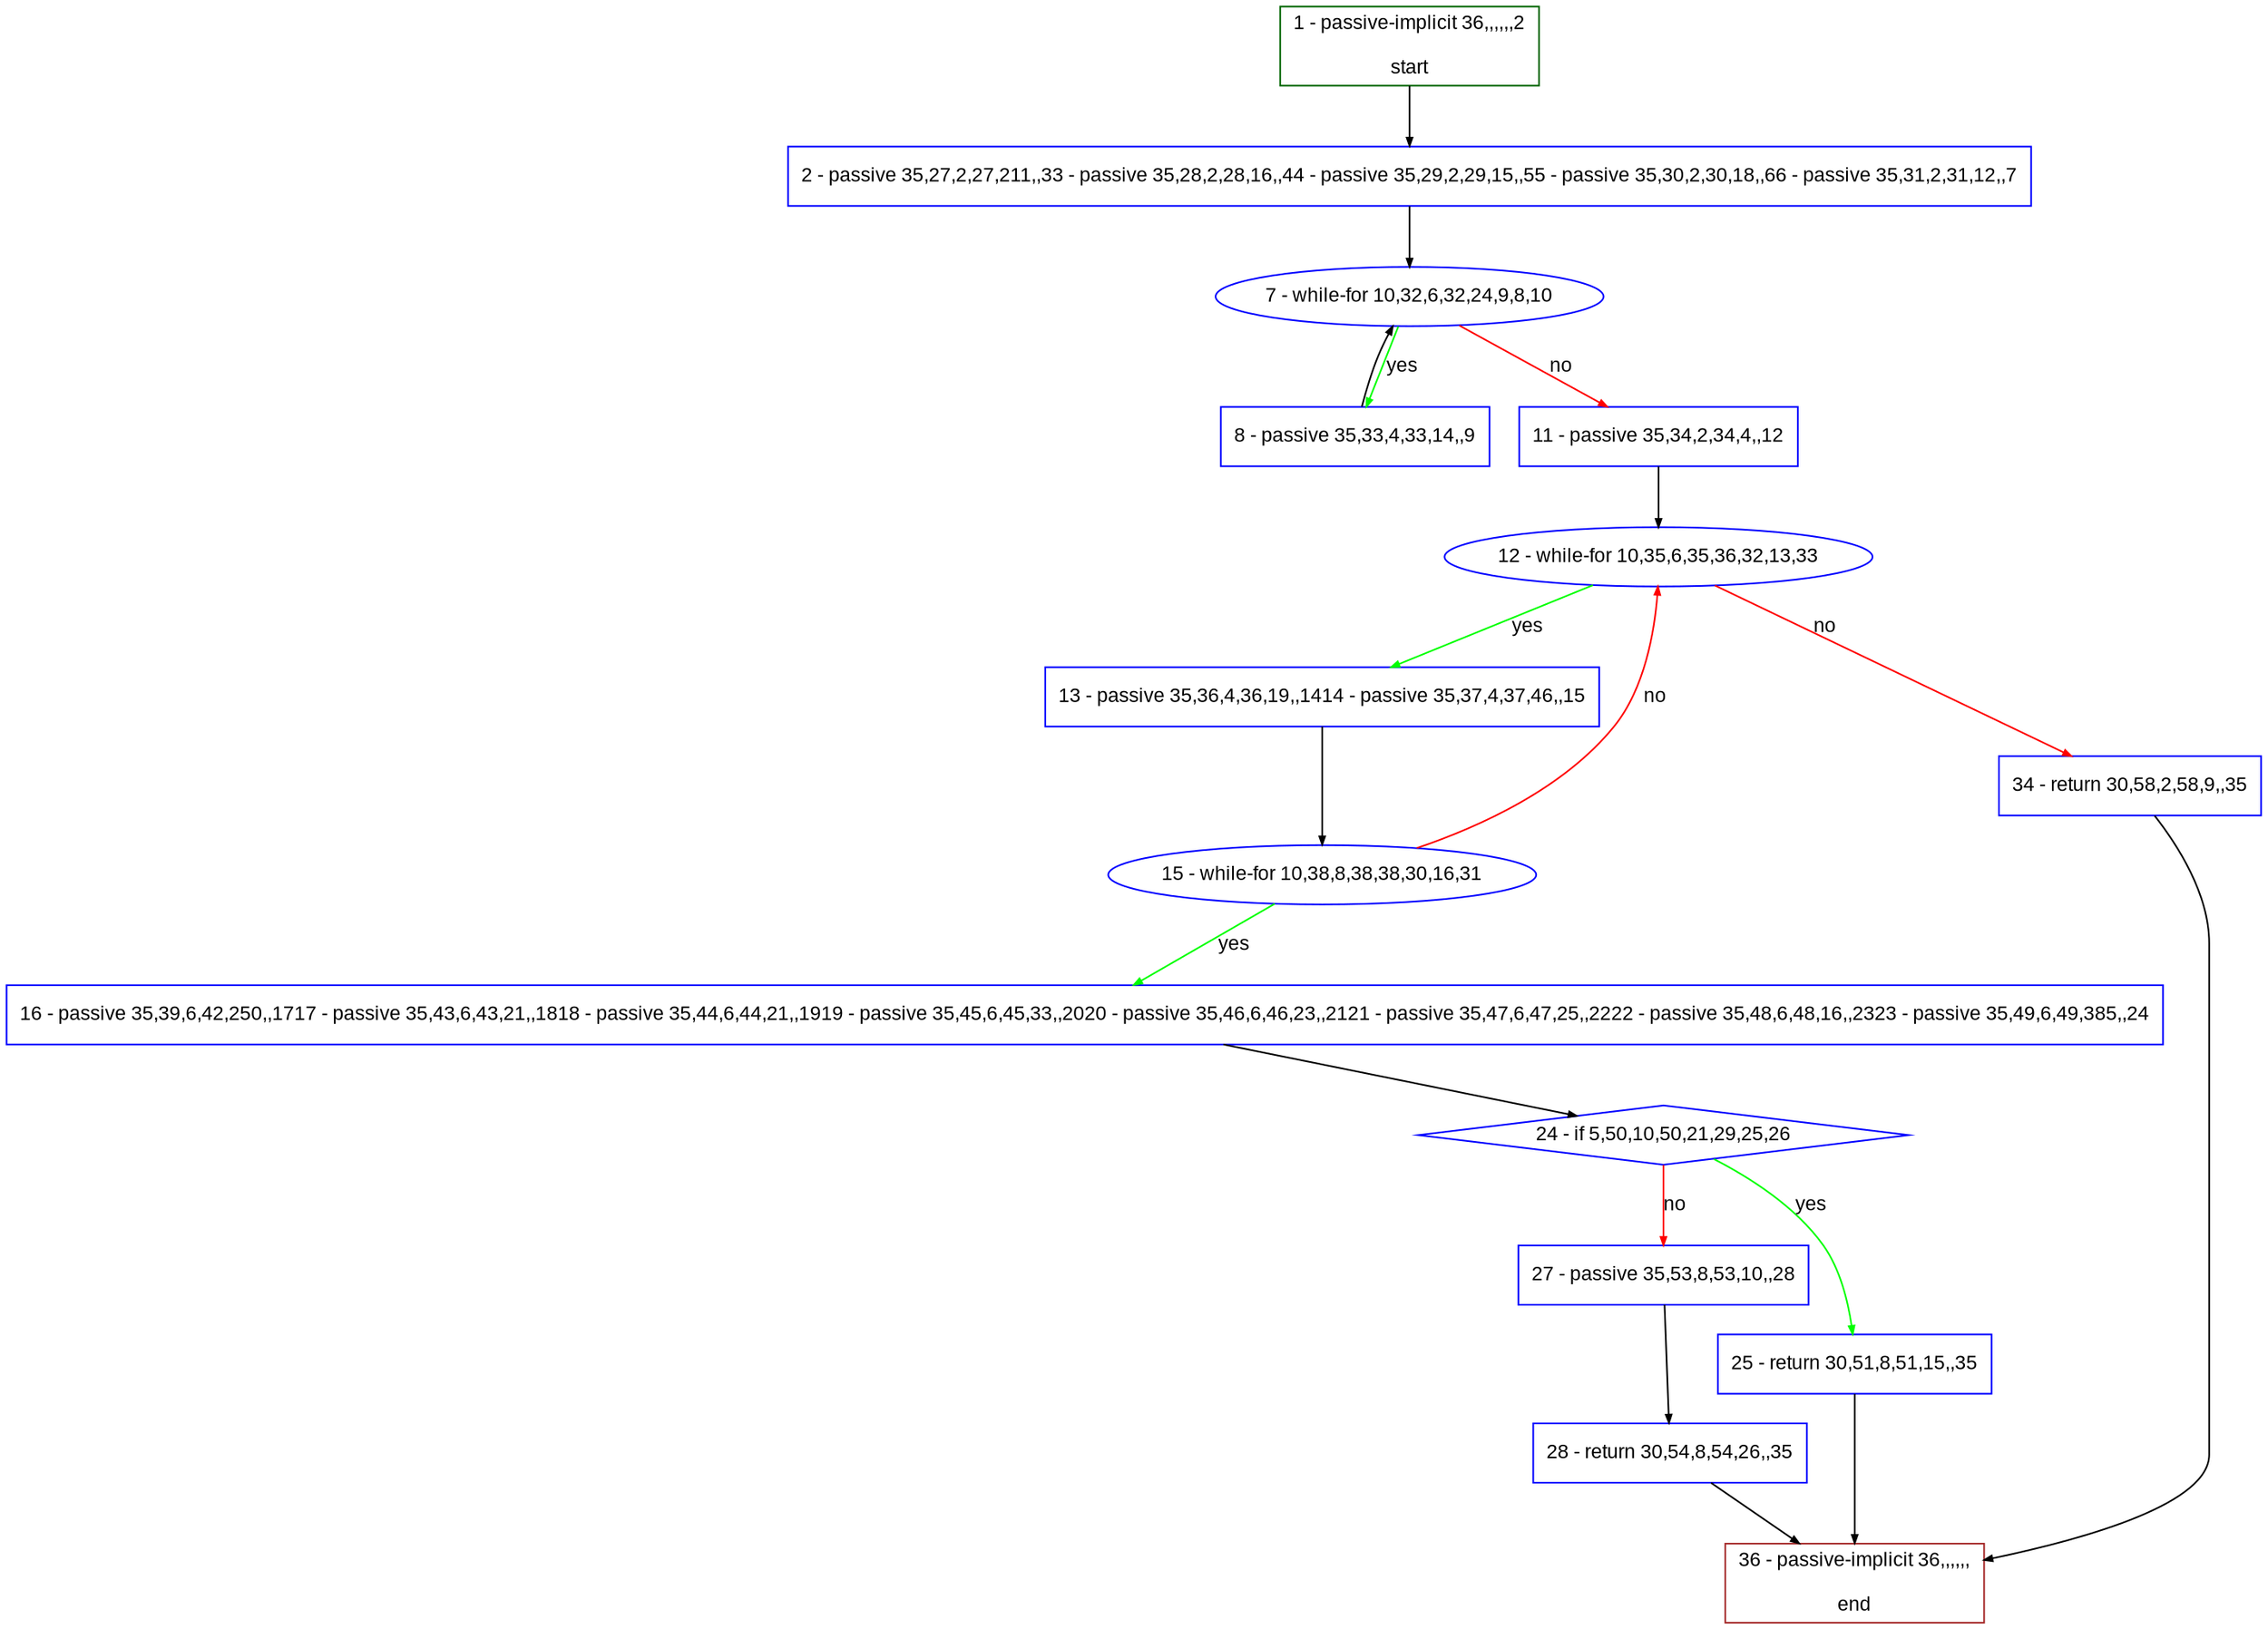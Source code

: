 digraph "" {
  graph [pack="true", label="", fontsize="12", packmode="clust", fontname="Arial", fillcolor="#FFFFCC", bgcolor="white", style="rounded,filled", compound="true"];
  node [node_initialized="no", label="", color="grey", fontsize="12", fillcolor="white", fontname="Arial", style="filled", shape="rectangle", compound="true", fixedsize="false"];
  edge [fontcolor="black", arrowhead="normal", arrowtail="none", arrowsize="0.5", ltail="", label="", color="black", fontsize="12", lhead="", fontname="Arial", dir="forward", compound="true"];
  __N1 [label="2 - passive 35,27,2,27,211,,33 - passive 35,28,2,28,16,,44 - passive 35,29,2,29,15,,55 - passive 35,30,2,30,18,,66 - passive 35,31,2,31,12,,7", color="#0000ff", fillcolor="#ffffff", style="filled", shape="box"];
  __N2 [label="1 - passive-implicit 36,,,,,,2\n\nstart", color="#006400", fillcolor="#ffffff", style="filled", shape="box"];
  __N3 [label="7 - while-for 10,32,6,32,24,9,8,10", color="#0000ff", fillcolor="#ffffff", style="filled", shape="oval"];
  __N4 [label="8 - passive 35,33,4,33,14,,9", color="#0000ff", fillcolor="#ffffff", style="filled", shape="box"];
  __N5 [label="11 - passive 35,34,2,34,4,,12", color="#0000ff", fillcolor="#ffffff", style="filled", shape="box"];
  __N6 [label="12 - while-for 10,35,6,35,36,32,13,33", color="#0000ff", fillcolor="#ffffff", style="filled", shape="oval"];
  __N7 [label="13 - passive 35,36,4,36,19,,1414 - passive 35,37,4,37,46,,15", color="#0000ff", fillcolor="#ffffff", style="filled", shape="box"];
  __N8 [label="34 - return 30,58,2,58,9,,35", color="#0000ff", fillcolor="#ffffff", style="filled", shape="box"];
  __N9 [label="15 - while-for 10,38,8,38,38,30,16,31", color="#0000ff", fillcolor="#ffffff", style="filled", shape="oval"];
  __N10 [label="16 - passive 35,39,6,42,250,,1717 - passive 35,43,6,43,21,,1818 - passive 35,44,6,44,21,,1919 - passive 35,45,6,45,33,,2020 - passive 35,46,6,46,23,,2121 - passive 35,47,6,47,25,,2222 - passive 35,48,6,48,16,,2323 - passive 35,49,6,49,385,,24", color="#0000ff", fillcolor="#ffffff", style="filled", shape="box"];
  __N11 [label="24 - if 5,50,10,50,21,29,25,26", color="#0000ff", fillcolor="#ffffff", style="filled", shape="diamond"];
  __N12 [label="25 - return 30,51,8,51,15,,35", color="#0000ff", fillcolor="#ffffff", style="filled", shape="box"];
  __N13 [label="27 - passive 35,53,8,53,10,,28", color="#0000ff", fillcolor="#ffffff", style="filled", shape="box"];
  __N14 [label="36 - passive-implicit 36,,,,,,\n\nend", color="#a52a2a", fillcolor="#ffffff", style="filled", shape="box"];
  __N15 [label="28 - return 30,54,8,54,26,,35", color="#0000ff", fillcolor="#ffffff", style="filled", shape="box"];
  __N2 -> __N1 [arrowhead="normal", arrowtail="none", color="#000000", label="", dir="forward"];
  __N1 -> __N3 [arrowhead="normal", arrowtail="none", color="#000000", label="", dir="forward"];
  __N3 -> __N4 [arrowhead="normal", arrowtail="none", color="#00ff00", label="yes", dir="forward"];
  __N4 -> __N3 [arrowhead="normal", arrowtail="none", color="#000000", label="", dir="forward"];
  __N3 -> __N5 [arrowhead="normal", arrowtail="none", color="#ff0000", label="no", dir="forward"];
  __N5 -> __N6 [arrowhead="normal", arrowtail="none", color="#000000", label="", dir="forward"];
  __N6 -> __N7 [arrowhead="normal", arrowtail="none", color="#00ff00", label="yes", dir="forward"];
  __N6 -> __N8 [arrowhead="normal", arrowtail="none", color="#ff0000", label="no", dir="forward"];
  __N7 -> __N9 [arrowhead="normal", arrowtail="none", color="#000000", label="", dir="forward"];
  __N9 -> __N6 [arrowhead="normal", arrowtail="none", color="#ff0000", label="no", dir="forward"];
  __N9 -> __N10 [arrowhead="normal", arrowtail="none", color="#00ff00", label="yes", dir="forward"];
  __N10 -> __N11 [arrowhead="normal", arrowtail="none", color="#000000", label="", dir="forward"];
  __N11 -> __N12 [arrowhead="normal", arrowtail="none", color="#00ff00", label="yes", dir="forward"];
  __N11 -> __N13 [arrowhead="normal", arrowtail="none", color="#ff0000", label="no", dir="forward"];
  __N12 -> __N14 [arrowhead="normal", arrowtail="none", color="#000000", label="", dir="forward"];
  __N13 -> __N15 [arrowhead="normal", arrowtail="none", color="#000000", label="", dir="forward"];
  __N15 -> __N14 [arrowhead="normal", arrowtail="none", color="#000000", label="", dir="forward"];
  __N8 -> __N14 [arrowhead="normal", arrowtail="none", color="#000000", label="", dir="forward"];
}
